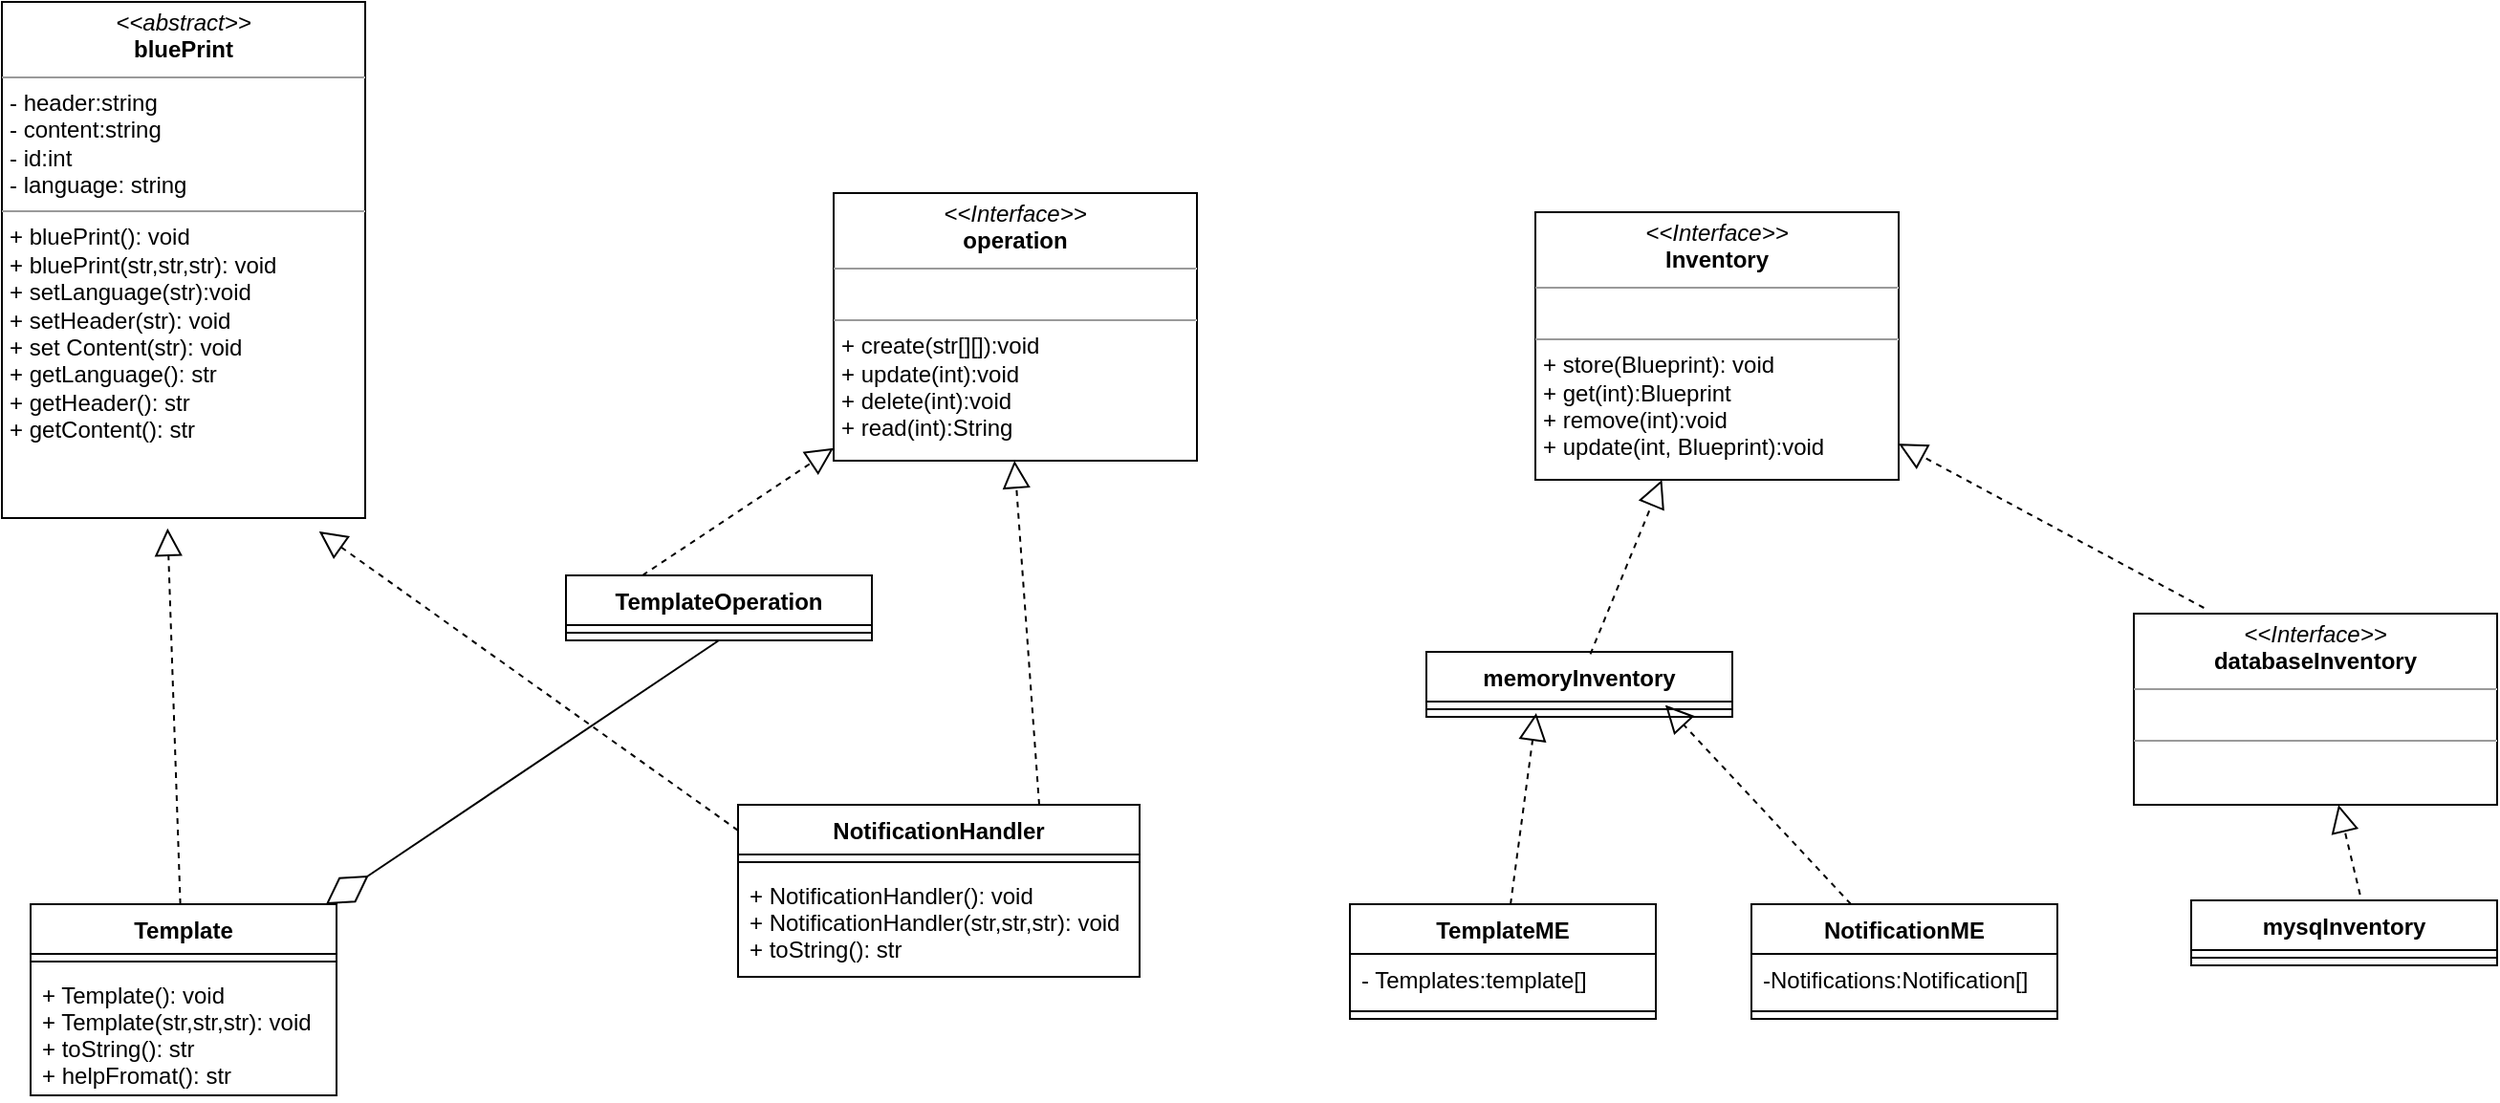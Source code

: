 <mxfile version="13.10.4" type="device"><diagram id="C5RBs43oDa-KdzZeNtuy" name="Page-1"><mxGraphModel dx="1422" dy="1906" grid="1" gridSize="10" guides="1" tooltips="1" connect="1" arrows="1" fold="1" page="1" pageScale="1" pageWidth="827" pageHeight="1169" math="0" shadow="0"><root><mxCell id="WIyWlLk6GJQsqaUBKTNV-0"/><mxCell id="WIyWlLk6GJQsqaUBKTNV-1" parent="WIyWlLk6GJQsqaUBKTNV-0"/><mxCell id="IWj9S7ZG1tQZ0IlekvHg-32" value="&lt;p style=&quot;margin: 0px ; margin-top: 4px ; text-align: center&quot;&gt;&lt;i&gt;&amp;lt;&amp;lt;Interface&amp;gt;&amp;gt;&lt;/i&gt;&lt;br&gt;&lt;b&gt;Inventory&lt;/b&gt;&lt;/p&gt;&lt;hr size=&quot;1&quot;&gt;&lt;p style=&quot;margin: 0px ; margin-left: 4px&quot;&gt;&lt;br&gt;&lt;/p&gt;&lt;hr size=&quot;1&quot;&gt;&lt;p style=&quot;margin: 0px ; margin-left: 4px&quot;&gt;+ store(Blueprint): void&lt;br style=&quot;padding: 0px ; margin: 0px&quot;&gt;+ get(int):Blueprint&lt;br style=&quot;padding: 0px ; margin: 0px&quot;&gt;+ remove(int):void&lt;br&gt;&lt;/p&gt;&lt;p style=&quot;margin: 0px ; margin-left: 4px&quot;&gt;+ update(int, Blueprint):void&lt;/p&gt;" style="verticalAlign=top;align=left;overflow=fill;fontSize=12;fontFamily=Helvetica;html=1;" parent="WIyWlLk6GJQsqaUBKTNV-1" vertex="1"><mxGeometry x="827" y="-760" width="190" height="140" as="geometry"/></mxCell><mxCell id="IWj9S7ZG1tQZ0IlekvHg-37" value="memoryInventory" style="swimlane;fontStyle=1;align=center;verticalAlign=top;childLayout=stackLayout;horizontal=1;startSize=26;horizontalStack=0;resizeParent=1;resizeParentMax=0;resizeLast=0;collapsible=1;marginBottom=0;" parent="WIyWlLk6GJQsqaUBKTNV-1" vertex="1"><mxGeometry x="770" y="-530" width="160" height="34" as="geometry"/></mxCell><mxCell id="IWj9S7ZG1tQZ0IlekvHg-39" value="" style="line;strokeWidth=1;fillColor=none;align=left;verticalAlign=middle;spacingTop=-1;spacingLeft=3;spacingRight=3;rotatable=0;labelPosition=right;points=[];portConstraint=eastwest;" parent="IWj9S7ZG1tQZ0IlekvHg-37" vertex="1"><mxGeometry y="26" width="160" height="8" as="geometry"/></mxCell><mxCell id="IWj9S7ZG1tQZ0IlekvHg-45" value="&lt;p style=&quot;margin: 0px ; margin-top: 4px ; text-align: center&quot;&gt;&lt;i&gt;&amp;lt;&amp;lt;Interface&amp;gt;&amp;gt;&lt;/i&gt;&lt;br&gt;&lt;span style=&quot;font-weight: 700&quot;&gt;databaseInventory&lt;/span&gt;&lt;br&gt;&lt;/p&gt;&lt;hr size=&quot;1&quot;&gt;&lt;p style=&quot;margin: 0px ; margin-left: 4px&quot;&gt;&lt;br&gt;&lt;/p&gt;&lt;hr size=&quot;1&quot;&gt;&lt;p style=&quot;margin: 0px ; margin-left: 4px&quot;&gt;&lt;br&gt;&lt;/p&gt;" style="verticalAlign=top;align=left;overflow=fill;fontSize=12;fontFamily=Helvetica;html=1;" parent="WIyWlLk6GJQsqaUBKTNV-1" vertex="1"><mxGeometry x="1140" y="-550" width="190" height="100" as="geometry"/></mxCell><mxCell id="IWj9S7ZG1tQZ0IlekvHg-50" value="mysqInventory" style="swimlane;fontStyle=1;align=center;verticalAlign=top;childLayout=stackLayout;horizontal=1;startSize=26;horizontalStack=0;resizeParent=1;resizeParentMax=0;resizeLast=0;collapsible=1;marginBottom=0;" parent="WIyWlLk6GJQsqaUBKTNV-1" vertex="1"><mxGeometry x="1170" y="-400" width="160" height="34" as="geometry"/></mxCell><mxCell id="IWj9S7ZG1tQZ0IlekvHg-52" value="" style="line;strokeWidth=1;fillColor=none;align=left;verticalAlign=middle;spacingTop=-1;spacingLeft=3;spacingRight=3;rotatable=0;labelPosition=right;points=[];portConstraint=eastwest;" parent="IWj9S7ZG1tQZ0IlekvHg-50" vertex="1"><mxGeometry y="26" width="160" height="8" as="geometry"/></mxCell><mxCell id="IWj9S7ZG1tQZ0IlekvHg-62" value="TemplateME" style="swimlane;fontStyle=1;align=center;verticalAlign=top;childLayout=stackLayout;horizontal=1;startSize=26;horizontalStack=0;resizeParent=1;resizeParentMax=0;resizeLast=0;collapsible=1;marginBottom=0;" parent="WIyWlLk6GJQsqaUBKTNV-1" vertex="1"><mxGeometry x="730" y="-398" width="160" height="60" as="geometry"/></mxCell><mxCell id="IWj9S7ZG1tQZ0IlekvHg-63" value="- Templates:template[]" style="text;strokeColor=none;fillColor=none;align=left;verticalAlign=top;spacingLeft=4;spacingRight=4;overflow=hidden;rotatable=0;points=[[0,0.5],[1,0.5]];portConstraint=eastwest;" parent="IWj9S7ZG1tQZ0IlekvHg-62" vertex="1"><mxGeometry y="26" width="160" height="26" as="geometry"/></mxCell><mxCell id="IWj9S7ZG1tQZ0IlekvHg-64" value="" style="line;strokeWidth=1;fillColor=none;align=left;verticalAlign=middle;spacingTop=-1;spacingLeft=3;spacingRight=3;rotatable=0;labelPosition=right;points=[];portConstraint=eastwest;" parent="IWj9S7ZG1tQZ0IlekvHg-62" vertex="1"><mxGeometry y="52" width="160" height="8" as="geometry"/></mxCell><mxCell id="IWj9S7ZG1tQZ0IlekvHg-66" value="NotificationME" style="swimlane;fontStyle=1;align=center;verticalAlign=top;childLayout=stackLayout;horizontal=1;startSize=26;horizontalStack=0;resizeParent=1;resizeParentMax=0;resizeLast=0;collapsible=1;marginBottom=0;" parent="WIyWlLk6GJQsqaUBKTNV-1" vertex="1"><mxGeometry x="940" y="-398" width="160" height="60" as="geometry"/></mxCell><mxCell id="IWj9S7ZG1tQZ0IlekvHg-67" value="-Notifications:Notification[]" style="text;strokeColor=none;fillColor=none;align=left;verticalAlign=top;spacingLeft=4;spacingRight=4;overflow=hidden;rotatable=0;points=[[0,0.5],[1,0.5]];portConstraint=eastwest;" parent="IWj9S7ZG1tQZ0IlekvHg-66" vertex="1"><mxGeometry y="26" width="160" height="26" as="geometry"/></mxCell><mxCell id="IWj9S7ZG1tQZ0IlekvHg-68" value="" style="line;strokeWidth=1;fillColor=none;align=left;verticalAlign=middle;spacingTop=-1;spacingLeft=3;spacingRight=3;rotatable=0;labelPosition=right;points=[];portConstraint=eastwest;" parent="IWj9S7ZG1tQZ0IlekvHg-66" vertex="1"><mxGeometry y="52" width="160" height="8" as="geometry"/></mxCell><mxCell id="IWj9S7ZG1tQZ0IlekvHg-85" value="&lt;p style=&quot;margin: 0px ; margin-top: 4px ; text-align: center&quot;&gt;&lt;i&gt;&amp;lt;&amp;lt;Interface&amp;gt;&amp;gt;&lt;/i&gt;&lt;br&gt;&lt;b&gt;operation&lt;/b&gt;&lt;/p&gt;&lt;hr size=&quot;1&quot;&gt;&lt;p style=&quot;margin: 0px ; margin-left: 4px&quot;&gt;&lt;br&gt;&lt;/p&gt;&lt;hr size=&quot;1&quot;&gt;&lt;p style=&quot;margin: 0px ; margin-left: 4px&quot;&gt;+ create(str[][]):void&lt;br style=&quot;padding: 0px ; margin: 0px&quot;&gt;+ update(int):void&lt;br style=&quot;padding: 0px ; margin: 0px&quot;&gt;+ delete(int):void&lt;br style=&quot;padding: 0px ; margin: 0px&quot;&gt;+ read(int):String&lt;/p&gt;&lt;div style=&quot;padding: 0px ; margin: 0px&quot;&gt;&lt;br style=&quot;padding: 0px ; margin: 0px&quot;&gt;&lt;/div&gt;" style="verticalAlign=top;align=left;overflow=fill;fontSize=12;fontFamily=Helvetica;html=1;" parent="WIyWlLk6GJQsqaUBKTNV-1" vertex="1"><mxGeometry x="460" y="-770" width="190" height="140" as="geometry"/></mxCell><mxCell id="IWj9S7ZG1tQZ0IlekvHg-108" value="&lt;p style=&quot;margin: 0px ; margin-top: 4px ; text-align: center&quot;&gt;&lt;i&gt;&amp;lt;&amp;lt;abstract&amp;gt;&amp;gt;&lt;/i&gt;&lt;br&gt;&lt;b&gt;bluePrint&lt;/b&gt;&lt;/p&gt;&lt;hr size=&quot;1&quot;&gt;&lt;p style=&quot;margin: 0px ; margin-left: 4px&quot;&gt;- header:string&lt;br&gt;- content:string&amp;nbsp;&lt;/p&gt;&lt;p style=&quot;margin: 0px ; margin-left: 4px&quot;&gt;- id:int&lt;/p&gt;&lt;p style=&quot;margin: 0px ; margin-left: 4px&quot;&gt;- language: string&lt;/p&gt;&lt;hr size=&quot;1&quot;&gt;&lt;p style=&quot;margin: 0px ; margin-left: 4px&quot;&gt;+ bluePrint(): void&lt;/p&gt;&lt;p style=&quot;margin: 0px ; margin-left: 4px&quot;&gt;+ bluePrint(str,str,str): void&lt;/p&gt;&lt;p style=&quot;margin: 0px ; margin-left: 4px&quot;&gt;+ setLanguage(str):void&lt;/p&gt;&lt;p style=&quot;margin: 0px ; margin-left: 4px&quot;&gt;+ setHeader(str): void&lt;/p&gt;&lt;p style=&quot;margin: 0px ; margin-left: 4px&quot;&gt;+ set Content(str): void&lt;/p&gt;&lt;p style=&quot;margin: 0px ; margin-left: 4px&quot;&gt;+ getLanguage(): str&lt;/p&gt;&lt;p style=&quot;margin: 0px ; margin-left: 4px&quot;&gt;+ getHeader(): str&lt;br&gt;&lt;/p&gt;&lt;p style=&quot;margin: 0px ; margin-left: 4px&quot;&gt;+ getContent(): str&lt;br&gt;&lt;/p&gt;" style="verticalAlign=top;align=left;overflow=fill;fontSize=12;fontFamily=Helvetica;html=1;" parent="WIyWlLk6GJQsqaUBKTNV-1" vertex="1"><mxGeometry x="25" y="-870" width="190" height="270" as="geometry"/></mxCell><mxCell id="IWj9S7ZG1tQZ0IlekvHg-111" value="Template" style="swimlane;fontStyle=1;align=center;verticalAlign=top;childLayout=stackLayout;horizontal=1;startSize=26;horizontalStack=0;resizeParent=1;resizeParentMax=0;resizeLast=0;collapsible=1;marginBottom=0;" parent="WIyWlLk6GJQsqaUBKTNV-1" vertex="1"><mxGeometry x="40" y="-398" width="160" height="100" as="geometry"/></mxCell><mxCell id="IWj9S7ZG1tQZ0IlekvHg-113" value="" style="line;strokeWidth=1;fillColor=none;align=left;verticalAlign=middle;spacingTop=-1;spacingLeft=3;spacingRight=3;rotatable=0;labelPosition=right;points=[];portConstraint=eastwest;" parent="IWj9S7ZG1tQZ0IlekvHg-111" vertex="1"><mxGeometry y="26" width="160" height="8" as="geometry"/></mxCell><mxCell id="IWj9S7ZG1tQZ0IlekvHg-114" value="+ Template(): void&#10;+ Template(str,str,str): void&#10;+ toString(): str&#10;+ helpFromat(): str" style="text;strokeColor=none;fillColor=none;align=left;verticalAlign=top;spacingLeft=4;spacingRight=4;overflow=hidden;rotatable=0;points=[[0,0.5],[1,0.5]];portConstraint=eastwest;" parent="IWj9S7ZG1tQZ0IlekvHg-111" vertex="1"><mxGeometry y="34" width="160" height="66" as="geometry"/></mxCell><mxCell id="IWj9S7ZG1tQZ0IlekvHg-115" value="TemplateOperation" style="swimlane;fontStyle=1;align=center;verticalAlign=top;childLayout=stackLayout;horizontal=1;startSize=26;horizontalStack=0;resizeParent=1;resizeParentMax=0;resizeLast=0;collapsible=1;marginBottom=0;" parent="WIyWlLk6GJQsqaUBKTNV-1" vertex="1"><mxGeometry x="320" y="-570" width="160" height="34" as="geometry"/></mxCell><mxCell id="IWj9S7ZG1tQZ0IlekvHg-117" value="" style="line;strokeWidth=1;fillColor=none;align=left;verticalAlign=middle;spacingTop=-1;spacingLeft=3;spacingRight=3;rotatable=0;labelPosition=right;points=[];portConstraint=eastwest;" parent="IWj9S7ZG1tQZ0IlekvHg-115" vertex="1"><mxGeometry y="26" width="160" height="8" as="geometry"/></mxCell><mxCell id="IWj9S7ZG1tQZ0IlekvHg-125" value="NotificationHandler" style="swimlane;fontStyle=1;align=center;verticalAlign=top;childLayout=stackLayout;horizontal=1;startSize=26;horizontalStack=0;resizeParent=1;resizeParentMax=0;resizeLast=0;collapsible=1;marginBottom=0;" parent="WIyWlLk6GJQsqaUBKTNV-1" vertex="1"><mxGeometry x="410" y="-450" width="210" height="90" as="geometry"/></mxCell><mxCell id="IWj9S7ZG1tQZ0IlekvHg-127" value="" style="line;strokeWidth=1;fillColor=none;align=left;verticalAlign=middle;spacingTop=-1;spacingLeft=3;spacingRight=3;rotatable=0;labelPosition=right;points=[];portConstraint=eastwest;" parent="IWj9S7ZG1tQZ0IlekvHg-125" vertex="1"><mxGeometry y="26" width="210" height="8" as="geometry"/></mxCell><mxCell id="IWj9S7ZG1tQZ0IlekvHg-128" value="+ NotificationHandler(): void&#10;+ NotificationHandler(str,str,str): void&#10;+ toString(): str" style="text;strokeColor=none;fillColor=none;align=left;verticalAlign=top;spacingLeft=4;spacingRight=4;overflow=hidden;rotatable=0;points=[[0,0.5],[1,0.5]];portConstraint=eastwest;" parent="IWj9S7ZG1tQZ0IlekvHg-125" vertex="1"><mxGeometry y="34" width="210" height="56" as="geometry"/></mxCell><mxCell id="IWj9S7ZG1tQZ0IlekvHg-129" value="" style="endArrow=block;dashed=1;endFill=0;endSize=12;html=1;entryX=0.456;entryY=1.02;entryDx=0;entryDy=0;entryPerimeter=0;" parent="WIyWlLk6GJQsqaUBKTNV-1" source="IWj9S7ZG1tQZ0IlekvHg-111" target="IWj9S7ZG1tQZ0IlekvHg-108" edge="1"><mxGeometry width="160" relative="1" as="geometry"><mxPoint x="240" y="-490" as="sourcePoint"/><mxPoint x="400" y="-490" as="targetPoint"/></mxGeometry></mxCell><mxCell id="IWj9S7ZG1tQZ0IlekvHg-130" value="" style="endArrow=block;dashed=1;endFill=0;endSize=12;html=1;exitX=0.25;exitY=0;exitDx=0;exitDy=0;" parent="WIyWlLk6GJQsqaUBKTNV-1" source="IWj9S7ZG1tQZ0IlekvHg-115" target="IWj9S7ZG1tQZ0IlekvHg-85" edge="1"><mxGeometry width="160" relative="1" as="geometry"><mxPoint x="450" y="-590" as="sourcePoint"/><mxPoint x="454.982" y="-719.2" as="targetPoint"/></mxGeometry></mxCell><mxCell id="IWj9S7ZG1tQZ0IlekvHg-131" value="" style="endArrow=block;dashed=1;endFill=0;endSize=12;html=1;entryX=0.456;entryY=1.02;entryDx=0;entryDy=0;entryPerimeter=0;exitX=0.75;exitY=0;exitDx=0;exitDy=0;" parent="WIyWlLk6GJQsqaUBKTNV-1" source="IWj9S7ZG1tQZ0IlekvHg-125" edge="1"><mxGeometry width="160" relative="1" as="geometry"><mxPoint x="554.6" y="-390.8" as="sourcePoint"/><mxPoint x="554.582" y="-630.0" as="targetPoint"/></mxGeometry></mxCell><mxCell id="IWj9S7ZG1tQZ0IlekvHg-133" value="" style="endArrow=block;dashed=1;endFill=0;endSize=12;html=1;entryX=0.873;entryY=1.026;entryDx=0;entryDy=0;entryPerimeter=0;exitX=0;exitY=0.149;exitDx=0;exitDy=0;exitPerimeter=0;" parent="WIyWlLk6GJQsqaUBKTNV-1" source="IWj9S7ZG1tQZ0IlekvHg-125" target="IWj9S7ZG1tQZ0IlekvHg-108" edge="1"><mxGeometry width="160" relative="1" as="geometry"><mxPoint x="290" y="-440" as="sourcePoint"/><mxPoint x="294.982" y="-569.2" as="targetPoint"/></mxGeometry></mxCell><mxCell id="IWj9S7ZG1tQZ0IlekvHg-134" value="" style="endArrow=block;dashed=1;endFill=0;endSize=12;html=1;exitX=0.536;exitY=0.034;exitDx=0;exitDy=0;exitPerimeter=0;" parent="WIyWlLk6GJQsqaUBKTNV-1" source="IWj9S7ZG1tQZ0IlekvHg-37" target="IWj9S7ZG1tQZ0IlekvHg-32" edge="1"><mxGeometry width="160" relative="1" as="geometry"><mxPoint x="860" y="-540" as="sourcePoint"/><mxPoint x="894.982" y="-699.2" as="targetPoint"/></mxGeometry></mxCell><mxCell id="IWj9S7ZG1tQZ0IlekvHg-135" value="" style="endArrow=block;dashed=1;endFill=0;endSize=12;html=1;exitX=0.193;exitY=-0.03;exitDx=0;exitDy=0;exitPerimeter=0;" parent="WIyWlLk6GJQsqaUBKTNV-1" source="IWj9S7ZG1tQZ0IlekvHg-45" target="IWj9S7ZG1tQZ0IlekvHg-32" edge="1"><mxGeometry width="160" relative="1" as="geometry"><mxPoint x="1030" y="-580" as="sourcePoint"/><mxPoint x="1034.982" y="-709.2" as="targetPoint"/></mxGeometry></mxCell><mxCell id="IWj9S7ZG1tQZ0IlekvHg-136" value="" style="endArrow=block;dashed=1;endFill=0;endSize=12;html=1;entryX=0.359;entryY=0.75;entryDx=0;entryDy=0;entryPerimeter=0;" parent="WIyWlLk6GJQsqaUBKTNV-1" source="IWj9S7ZG1tQZ0IlekvHg-62" target="IWj9S7ZG1tQZ0IlekvHg-39" edge="1"><mxGeometry width="160" relative="1" as="geometry"><mxPoint x="810" y="-410" as="sourcePoint"/><mxPoint x="834.982" y="-589.2" as="targetPoint"/></mxGeometry></mxCell><mxCell id="IWj9S7ZG1tQZ0IlekvHg-137" value="" style="endArrow=block;dashed=1;endFill=0;endSize=12;html=1;entryX=0.781;entryY=0.229;entryDx=0;entryDy=0;entryPerimeter=0;" parent="WIyWlLk6GJQsqaUBKTNV-1" source="IWj9S7ZG1tQZ0IlekvHg-66" target="IWj9S7ZG1tQZ0IlekvHg-39" edge="1"><mxGeometry width="160" relative="1" as="geometry"><mxPoint x="1010" y="-400" as="sourcePoint"/><mxPoint x="944.982" y="-599.2" as="targetPoint"/></mxGeometry></mxCell><mxCell id="IWj9S7ZG1tQZ0IlekvHg-138" value="" style="endArrow=block;dashed=1;endFill=0;endSize=12;html=1;exitX=0.552;exitY=-0.088;exitDx=0;exitDy=0;exitPerimeter=0;" parent="WIyWlLk6GJQsqaUBKTNV-1" source="IWj9S7ZG1tQZ0IlekvHg-50" target="IWj9S7ZG1tQZ0IlekvHg-45" edge="1"><mxGeometry width="160" relative="1" as="geometry"><mxPoint x="1250" y="-430" as="sourcePoint"/><mxPoint x="1254.982" y="-559.2" as="targetPoint"/></mxGeometry></mxCell><mxCell id="IWj9S7ZG1tQZ0IlekvHg-139" value="" style="endArrow=diamondThin;endFill=0;endSize=24;html=1;exitX=0.5;exitY=1;exitDx=0;exitDy=0;" parent="WIyWlLk6GJQsqaUBKTNV-1" source="IWj9S7ZG1tQZ0IlekvHg-115" target="IWj9S7ZG1tQZ0IlekvHg-111" edge="1"><mxGeometry width="160" relative="1" as="geometry"><mxPoint x="378" y="-530" as="sourcePoint"/><mxPoint x="520" y="-530" as="targetPoint"/></mxGeometry></mxCell></root></mxGraphModel></diagram></mxfile>